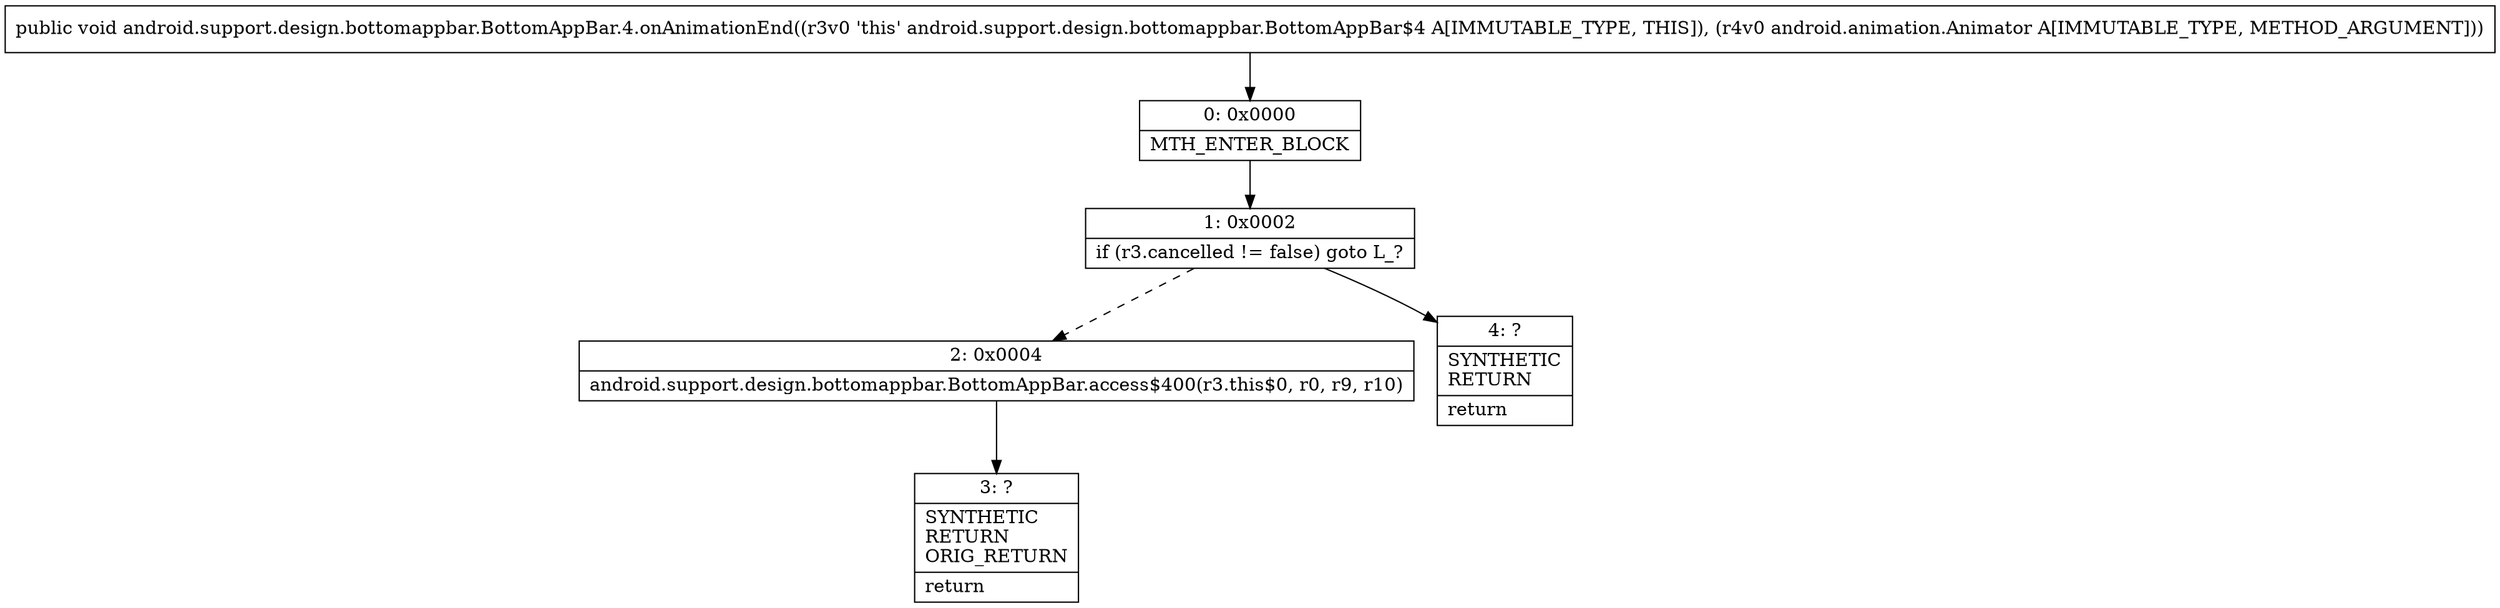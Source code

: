 digraph "CFG forandroid.support.design.bottomappbar.BottomAppBar.4.onAnimationEnd(Landroid\/animation\/Animator;)V" {
Node_0 [shape=record,label="{0\:\ 0x0000|MTH_ENTER_BLOCK\l}"];
Node_1 [shape=record,label="{1\:\ 0x0002|if (r3.cancelled != false) goto L_?\l}"];
Node_2 [shape=record,label="{2\:\ 0x0004|android.support.design.bottomappbar.BottomAppBar.access$400(r3.this$0, r0, r9, r10)\l}"];
Node_3 [shape=record,label="{3\:\ ?|SYNTHETIC\lRETURN\lORIG_RETURN\l|return\l}"];
Node_4 [shape=record,label="{4\:\ ?|SYNTHETIC\lRETURN\l|return\l}"];
MethodNode[shape=record,label="{public void android.support.design.bottomappbar.BottomAppBar.4.onAnimationEnd((r3v0 'this' android.support.design.bottomappbar.BottomAppBar$4 A[IMMUTABLE_TYPE, THIS]), (r4v0 android.animation.Animator A[IMMUTABLE_TYPE, METHOD_ARGUMENT])) }"];
MethodNode -> Node_0;
Node_0 -> Node_1;
Node_1 -> Node_2[style=dashed];
Node_1 -> Node_4;
Node_2 -> Node_3;
}


